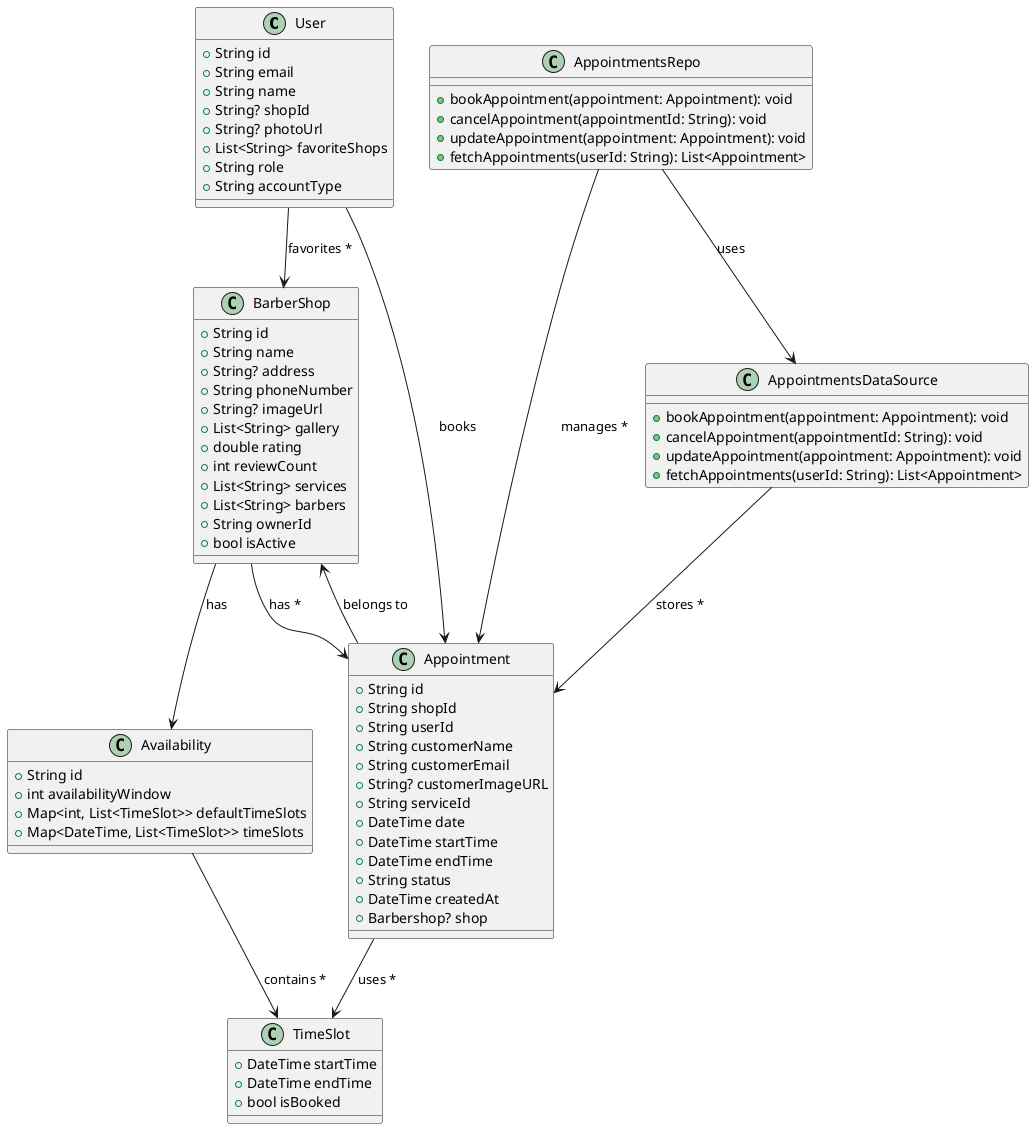 @startuml book_appointment
class User {
    + String id
    + String email
    + String name
    + String? shopId
    + String? photoUrl
    + List<String> favoriteShops
    + String role
    + String accountType
}

class BarberShop {
  + String id
  + String name
  + String? address
  + String phoneNumber
  + String? imageUrl
  + List<String> gallery
  + double rating
  + int reviewCount
  + List<String> services
  + List<String> barbers
  + String ownerId
  + bool isActive
}

class Appointment {
  + String id
  + String shopId
  + String userId
  + String customerName
  + String customerEmail
  + String? customerImageURL
  + String serviceId
  + DateTime date
  + DateTime startTime
  + DateTime endTime
  + String status
  + DateTime createdAt
  + Barbershop? shop
}

class Availability {
  + String id
  + int availabilityWindow
  + Map<int, List<TimeSlot>> defaultTimeSlots
  + Map<DateTime, List<TimeSlot>> timeSlots
}

class TimeSlot {
    + DateTime startTime
    + DateTime endTime
    + bool isBooked
}

class AppointmentsRepo {
    +bookAppointment(appointment: Appointment): void
    +cancelAppointment(appointmentId: String): void
    +updateAppointment(appointment: Appointment): void
    +fetchAppointments(userId: String): List<Appointment>
}

class AppointmentsDataSource {
    +bookAppointment(appointment: Appointment): void
    +cancelAppointment(appointmentId: String): void
    +updateAppointment(appointment: Appointment): void
    +fetchAppointments(userId: String): List<Appointment>
}

' Relationships
User --> Appointment : "books"
User --> BarberShop : "favorites *"
BarberShop --> Appointment : "has *"
BarberShop --> Availability : "has"
Availability --> TimeSlot : "contains *"
Appointment --> TimeSlot : "uses *"
Appointment --> BarberShop : "belongs to"
AppointmentsRepo --> AppointmentsDataSource : "uses"
AppointmentsRepo --> Appointment : "manages *"
AppointmentsDataSource --> Appointment : "stores *"

@enduml